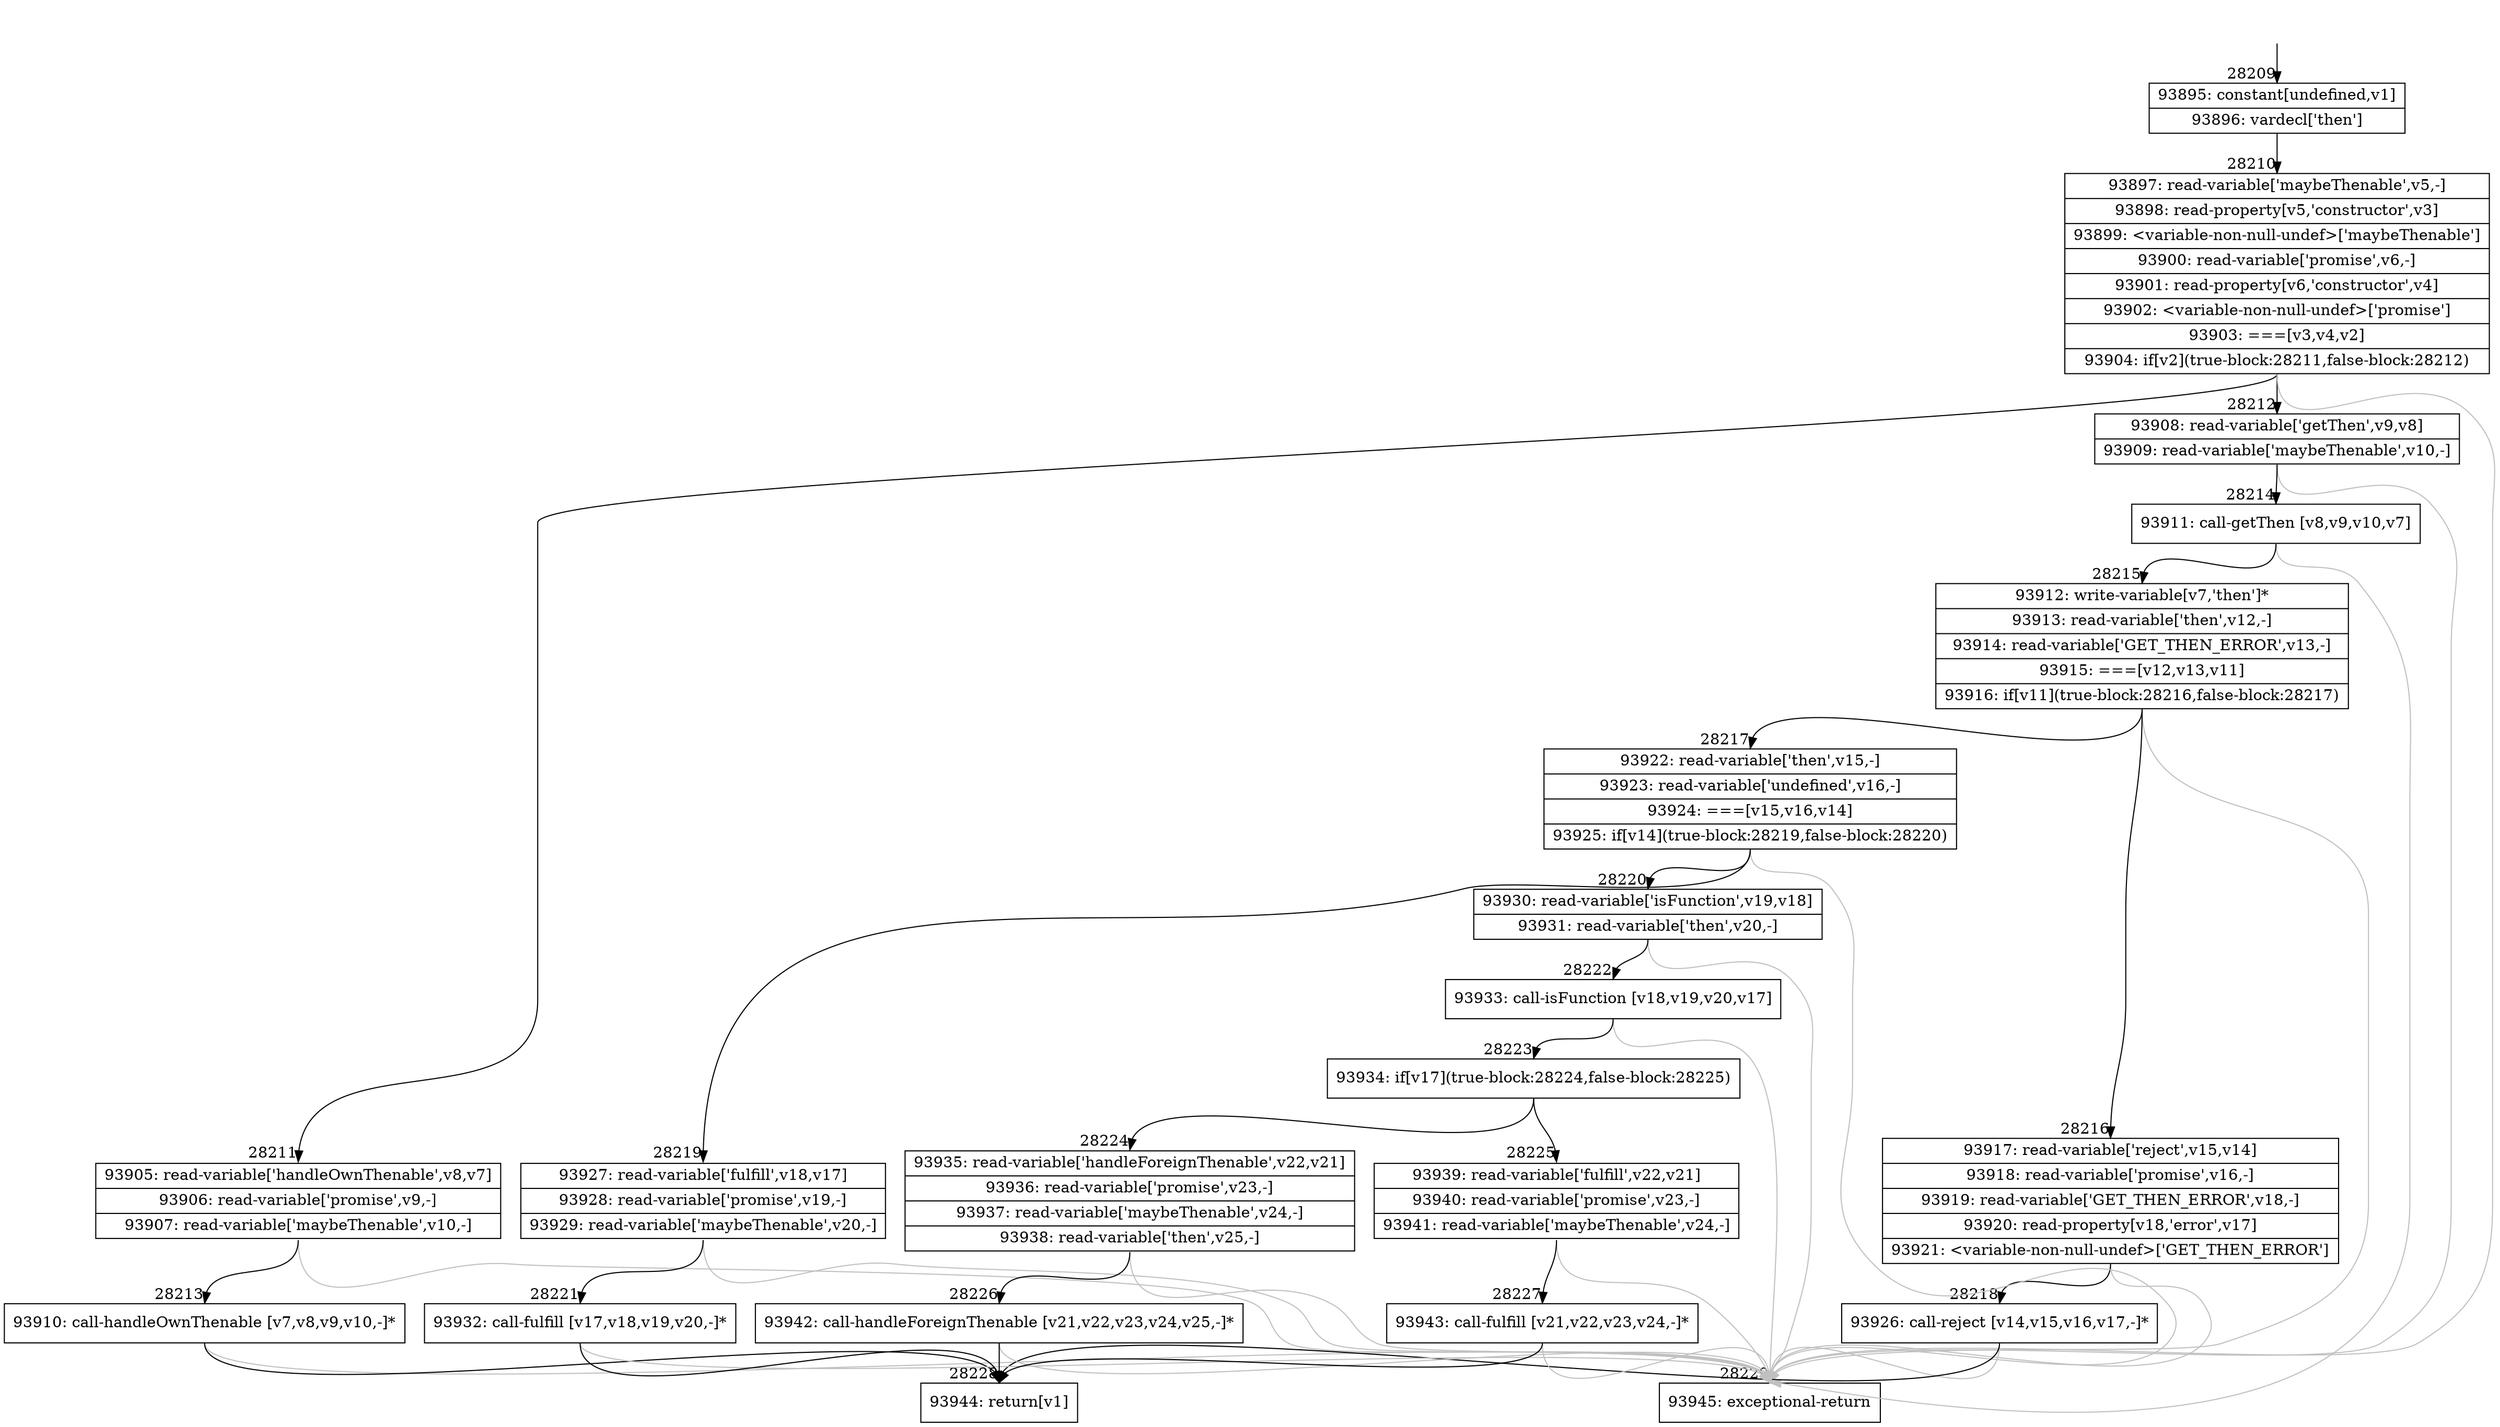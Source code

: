 digraph {
rankdir="TD"
BB_entry2472[shape=none,label=""];
BB_entry2472 -> BB28209 [tailport=s, headport=n, headlabel="    28209"]
BB28209 [shape=record label="{93895: constant[undefined,v1]|93896: vardecl['then']}" ] 
BB28209 -> BB28210 [tailport=s, headport=n, headlabel="      28210"]
BB28210 [shape=record label="{93897: read-variable['maybeThenable',v5,-]|93898: read-property[v5,'constructor',v3]|93899: \<variable-non-null-undef\>['maybeThenable']|93900: read-variable['promise',v6,-]|93901: read-property[v6,'constructor',v4]|93902: \<variable-non-null-undef\>['promise']|93903: ===[v3,v4,v2]|93904: if[v2](true-block:28211,false-block:28212)}" ] 
BB28210 -> BB28211 [tailport=s, headport=n, headlabel="      28211"]
BB28210 -> BB28212 [tailport=s, headport=n, headlabel="      28212"]
BB28210 -> BB28229 [tailport=s, headport=n, color=gray, headlabel="      28229"]
BB28211 [shape=record label="{93905: read-variable['handleOwnThenable',v8,v7]|93906: read-variable['promise',v9,-]|93907: read-variable['maybeThenable',v10,-]}" ] 
BB28211 -> BB28213 [tailport=s, headport=n, headlabel="      28213"]
BB28211 -> BB28229 [tailport=s, headport=n, color=gray]
BB28212 [shape=record label="{93908: read-variable['getThen',v9,v8]|93909: read-variable['maybeThenable',v10,-]}" ] 
BB28212 -> BB28214 [tailport=s, headport=n, headlabel="      28214"]
BB28212 -> BB28229 [tailport=s, headport=n, color=gray]
BB28213 [shape=record label="{93910: call-handleOwnThenable [v7,v8,v9,v10,-]*}" ] 
BB28213 -> BB28228 [tailport=s, headport=n, headlabel="      28228"]
BB28213 -> BB28229 [tailport=s, headport=n, color=gray]
BB28214 [shape=record label="{93911: call-getThen [v8,v9,v10,v7]}" ] 
BB28214 -> BB28215 [tailport=s, headport=n, headlabel="      28215"]
BB28214 -> BB28229 [tailport=s, headport=n, color=gray]
BB28215 [shape=record label="{93912: write-variable[v7,'then']*|93913: read-variable['then',v12,-]|93914: read-variable['GET_THEN_ERROR',v13,-]|93915: ===[v12,v13,v11]|93916: if[v11](true-block:28216,false-block:28217)}" ] 
BB28215 -> BB28216 [tailport=s, headport=n, headlabel="      28216"]
BB28215 -> BB28217 [tailport=s, headport=n, headlabel="      28217"]
BB28215 -> BB28229 [tailport=s, headport=n, color=gray]
BB28216 [shape=record label="{93917: read-variable['reject',v15,v14]|93918: read-variable['promise',v16,-]|93919: read-variable['GET_THEN_ERROR',v18,-]|93920: read-property[v18,'error',v17]|93921: \<variable-non-null-undef\>['GET_THEN_ERROR']}" ] 
BB28216 -> BB28218 [tailport=s, headport=n, headlabel="      28218"]
BB28216 -> BB28229 [tailport=s, headport=n, color=gray]
BB28217 [shape=record label="{93922: read-variable['then',v15,-]|93923: read-variable['undefined',v16,-]|93924: ===[v15,v16,v14]|93925: if[v14](true-block:28219,false-block:28220)}" ] 
BB28217 -> BB28219 [tailport=s, headport=n, headlabel="      28219"]
BB28217 -> BB28220 [tailport=s, headport=n, headlabel="      28220"]
BB28217 -> BB28229 [tailport=s, headport=n, color=gray]
BB28218 [shape=record label="{93926: call-reject [v14,v15,v16,v17,-]*}" ] 
BB28218 -> BB28228 [tailport=s, headport=n]
BB28218 -> BB28229 [tailport=s, headport=n, color=gray]
BB28219 [shape=record label="{93927: read-variable['fulfill',v18,v17]|93928: read-variable['promise',v19,-]|93929: read-variable['maybeThenable',v20,-]}" ] 
BB28219 -> BB28221 [tailport=s, headport=n, headlabel="      28221"]
BB28219 -> BB28229 [tailport=s, headport=n, color=gray]
BB28220 [shape=record label="{93930: read-variable['isFunction',v19,v18]|93931: read-variable['then',v20,-]}" ] 
BB28220 -> BB28222 [tailport=s, headport=n, headlabel="      28222"]
BB28220 -> BB28229 [tailport=s, headport=n, color=gray]
BB28221 [shape=record label="{93932: call-fulfill [v17,v18,v19,v20,-]*}" ] 
BB28221 -> BB28228 [tailport=s, headport=n]
BB28221 -> BB28229 [tailport=s, headport=n, color=gray]
BB28222 [shape=record label="{93933: call-isFunction [v18,v19,v20,v17]}" ] 
BB28222 -> BB28223 [tailport=s, headport=n, headlabel="      28223"]
BB28222 -> BB28229 [tailport=s, headport=n, color=gray]
BB28223 [shape=record label="{93934: if[v17](true-block:28224,false-block:28225)}" ] 
BB28223 -> BB28224 [tailport=s, headport=n, headlabel="      28224"]
BB28223 -> BB28225 [tailport=s, headport=n, headlabel="      28225"]
BB28224 [shape=record label="{93935: read-variable['handleForeignThenable',v22,v21]|93936: read-variable['promise',v23,-]|93937: read-variable['maybeThenable',v24,-]|93938: read-variable['then',v25,-]}" ] 
BB28224 -> BB28226 [tailport=s, headport=n, headlabel="      28226"]
BB28224 -> BB28229 [tailport=s, headport=n, color=gray]
BB28225 [shape=record label="{93939: read-variable['fulfill',v22,v21]|93940: read-variable['promise',v23,-]|93941: read-variable['maybeThenable',v24,-]}" ] 
BB28225 -> BB28227 [tailport=s, headport=n, headlabel="      28227"]
BB28225 -> BB28229 [tailport=s, headport=n, color=gray]
BB28226 [shape=record label="{93942: call-handleForeignThenable [v21,v22,v23,v24,v25,-]*}" ] 
BB28226 -> BB28228 [tailport=s, headport=n]
BB28226 -> BB28229 [tailport=s, headport=n, color=gray]
BB28227 [shape=record label="{93943: call-fulfill [v21,v22,v23,v24,-]*}" ] 
BB28227 -> BB28228 [tailport=s, headport=n]
BB28227 -> BB28229 [tailport=s, headport=n, color=gray]
BB28228 [shape=record label="{93944: return[v1]}" ] 
BB28229 [shape=record label="{93945: exceptional-return}" ] 
//#$~ 50445
}
